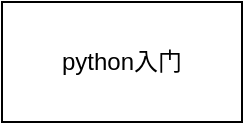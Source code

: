 <mxfile version="13.1.13" type="github">
  <diagram id="YpFW2FITaJU02STHhrmW" name="第 1 页">
    <mxGraphModel dx="976" dy="620" grid="1" gridSize="10" guides="1" tooltips="1" connect="1" arrows="1" fold="1" page="1" pageScale="1" pageWidth="827" pageHeight="1169" math="0" shadow="0">
      <root>
        <mxCell id="0" />
        <mxCell id="1" parent="0" />
        <mxCell id="SW5ajO-Hi61FZO8TLior-1" value="python入门" style="rounded=0;whiteSpace=wrap;html=1;" vertex="1" parent="1">
          <mxGeometry x="290" y="90" width="120" height="60" as="geometry" />
        </mxCell>
      </root>
    </mxGraphModel>
  </diagram>
</mxfile>
